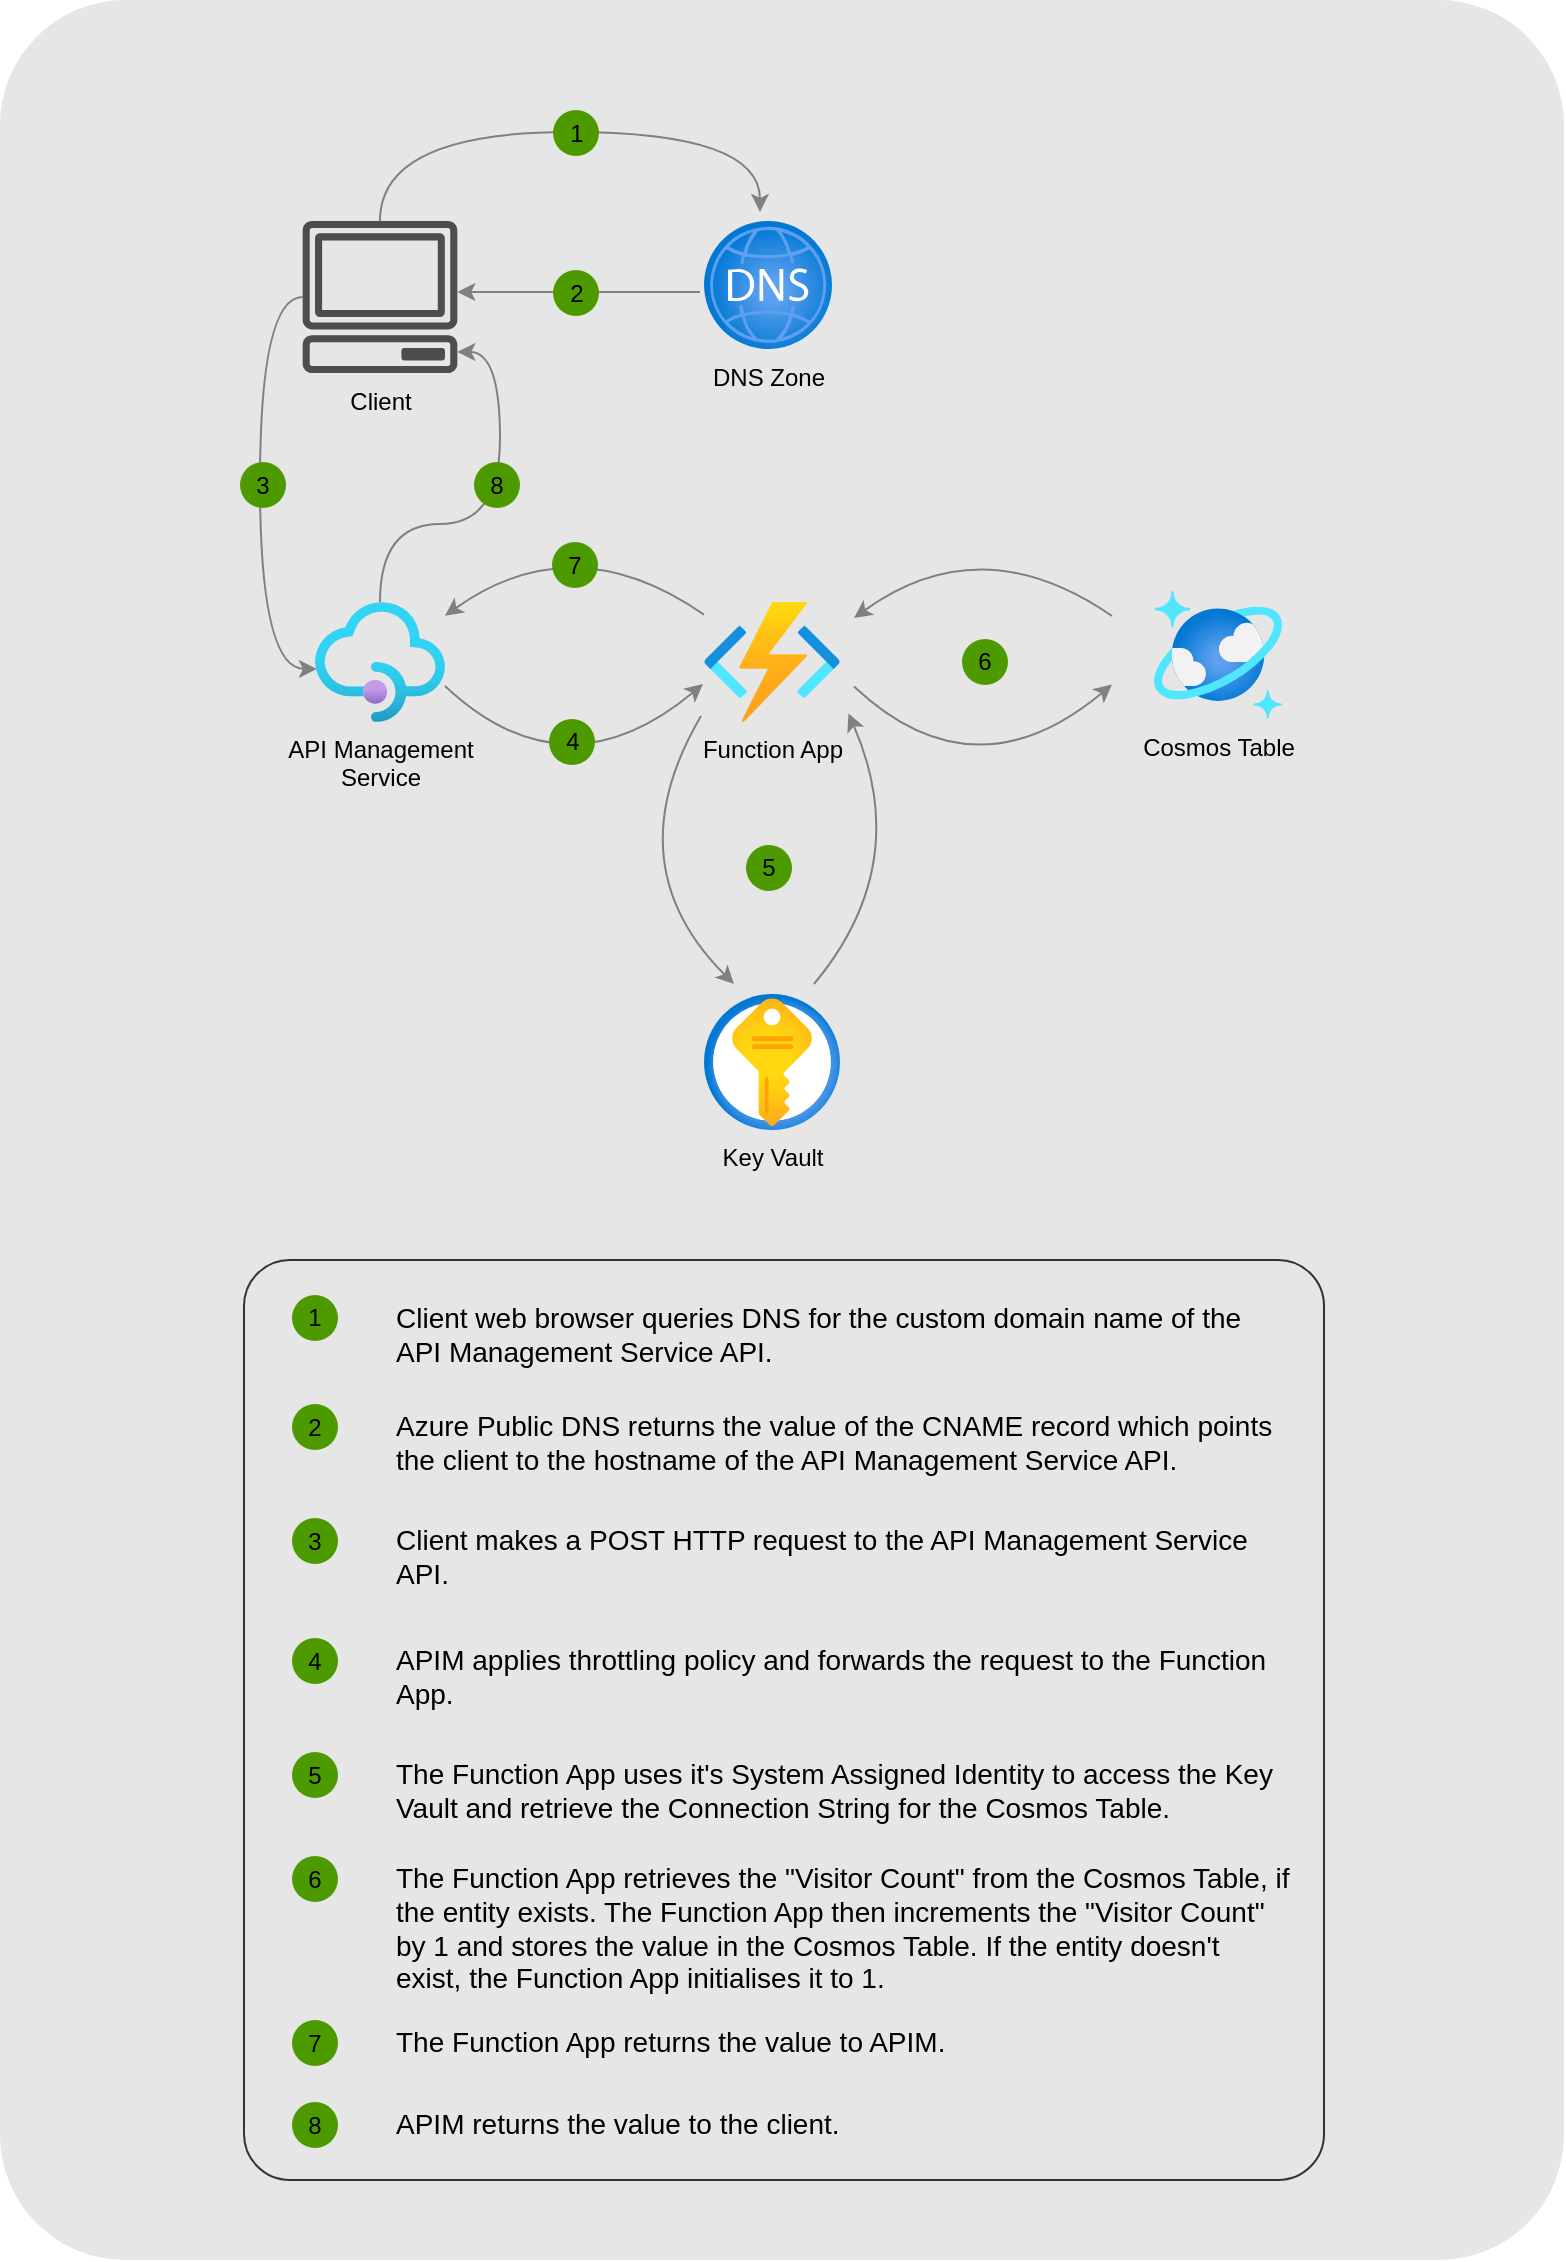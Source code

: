 <mxfile version="24.3.1" type="github">
  <diagram id="WI9T0HZ2pTsCkuznbFz-" name="Page-1">
    <mxGraphModel dx="1339" dy="751" grid="1" gridSize="10" guides="1" tooltips="1" connect="1" arrows="1" fold="1" page="1" pageScale="1" pageWidth="827" pageHeight="1169" math="0" shadow="0">
      <root>
        <mxCell id="0" />
        <mxCell id="1" parent="0" />
        <mxCell id="2" value="" style="rounded=1;shadow=0;glass=0;arcSize=8;fillStyle=solid;noLabel=1;fillColor=#E6E6E6;strokeColor=none;" parent="1" vertex="1">
          <mxGeometry x="18" y="20" width="782" height="1130" as="geometry" />
        </mxCell>
        <mxCell id="qhazRgXepDI2F2iA60wV-1" value="" style="rounded=1;whiteSpace=wrap;html=1;fontSize=22;labelBackgroundColor=none;fillColor=none;glass=0;fillStyle=solid;arcSize=5;strokeColor=#333333;" parent="1" vertex="1">
          <mxGeometry x="140" y="650" width="540" height="460" as="geometry" />
        </mxCell>
        <mxCell id="55kkj2fP2kc5KDoWpac7-20" value="" style="group;textShadow=1;fontColor=#1A1A1A;" parent="1" vertex="1" connectable="0">
          <mxGeometry x="164" y="667.5" width="498.5" height="36.5" as="geometry" />
        </mxCell>
        <mxCell id="qhazRgXepDI2F2iA60wV-11" value="&lt;span&gt;Client web browser queries DNS for the custom domain name of the API Management Service API.&lt;/span&gt;" style="text;html=1;align=left;verticalAlign=top;spacingTop=-4;fontSize=14;labelBackgroundColor=none;whiteSpace=wrap;fontColor=default;" parent="55kkj2fP2kc5KDoWpac7-20" vertex="1">
          <mxGeometry x="49.5" width="449" height="36.5" as="geometry" />
        </mxCell>
        <mxCell id="qhazRgXepDI2F2iA60wV-22" value="1" style="ellipse;whiteSpace=wrap;html=1;aspect=fixed;fillColor=#4D9900;strokeColor=none;labelBackgroundColor=none;" parent="55kkj2fP2kc5KDoWpac7-20" vertex="1">
          <mxGeometry width="23" height="23" as="geometry" />
        </mxCell>
        <mxCell id="55kkj2fP2kc5KDoWpac7-21" value="" style="group" parent="1" vertex="1" connectable="0">
          <mxGeometry x="164" y="722" width="499.5" height="43.5" as="geometry" />
        </mxCell>
        <mxCell id="qhazRgXepDI2F2iA60wV-12" value="&lt;span&gt;Azure Public DNS returns the value of the CNAME record which points the client to the hostname of the API Management Service API.&lt;/span&gt;" style="text;html=1;align=left;verticalAlign=top;spacingTop=-4;fontSize=14;labelBackgroundColor=none;whiteSpace=wrap;" parent="55kkj2fP2kc5KDoWpac7-21" vertex="1">
          <mxGeometry x="49.5" width="450" height="43.5" as="geometry" />
        </mxCell>
        <mxCell id="qhazRgXepDI2F2iA60wV-23" value="2" style="ellipse;whiteSpace=wrap;html=1;aspect=fixed;fillColor=#4D9900;strokeColor=none;labelBackgroundColor=none;" parent="55kkj2fP2kc5KDoWpac7-21" vertex="1">
          <mxGeometry width="23" height="23" as="geometry" />
        </mxCell>
        <mxCell id="55kkj2fP2kc5KDoWpac7-22" value="" style="group" parent="1" vertex="1" connectable="0">
          <mxGeometry x="164" y="779" width="499.5" height="45.5" as="geometry" />
        </mxCell>
        <mxCell id="qhazRgXepDI2F2iA60wV-13" value="&lt;span&gt;Client makes a POST HTTP request to the API Management Service API.&lt;/span&gt;" style="text;html=1;align=left;verticalAlign=top;spacingTop=-4;fontSize=14;labelBackgroundColor=none;whiteSpace=wrap;" parent="55kkj2fP2kc5KDoWpac7-22" vertex="1">
          <mxGeometry x="49.5" width="450" height="45.5" as="geometry" />
        </mxCell>
        <mxCell id="qhazRgXepDI2F2iA60wV-24" value="3" style="ellipse;whiteSpace=wrap;html=1;aspect=fixed;fillColor=#4D9900;strokeColor=none;labelBackgroundColor=none;" parent="55kkj2fP2kc5KDoWpac7-22" vertex="1">
          <mxGeometry width="23" height="23" as="geometry" />
        </mxCell>
        <mxCell id="55kkj2fP2kc5KDoWpac7-23" value="" style="group" parent="1" vertex="1" connectable="0">
          <mxGeometry x="164" y="839" width="499.5" height="41" as="geometry" />
        </mxCell>
        <mxCell id="qhazRgXepDI2F2iA60wV-14" value="&lt;span&gt;APIM applies throttling policy and forwards the request to the Function App.&lt;/span&gt;" style="text;html=1;align=left;verticalAlign=top;spacingTop=-4;fontSize=14;labelBackgroundColor=none;whiteSpace=wrap;" parent="55kkj2fP2kc5KDoWpac7-23" vertex="1">
          <mxGeometry x="49.5" width="450" height="41" as="geometry" />
        </mxCell>
        <mxCell id="qhazRgXepDI2F2iA60wV-25" value="4" style="ellipse;whiteSpace=wrap;html=1;aspect=fixed;fillColor=#4D9900;strokeColor=none;labelBackgroundColor=none;" parent="55kkj2fP2kc5KDoWpac7-23" vertex="1">
          <mxGeometry width="23" height="23" as="geometry" />
        </mxCell>
        <mxCell id="55kkj2fP2kc5KDoWpac7-24" value="" style="group" parent="1" vertex="1" connectable="0">
          <mxGeometry x="164" y="896" width="498.5" height="42.5" as="geometry" />
        </mxCell>
        <mxCell id="qhazRgXepDI2F2iA60wV-15" value="&lt;span&gt;The Function App uses it&#39;s System Assigned Identity to access the Key Vault and retrieve the Connection String for the Cosmos Table.&lt;/span&gt;" style="text;html=1;align=left;verticalAlign=top;spacingTop=-4;fontSize=14;labelBackgroundColor=none;whiteSpace=wrap;" parent="55kkj2fP2kc5KDoWpac7-24" vertex="1">
          <mxGeometry x="49.5" width="449" height="42.5" as="geometry" />
        </mxCell>
        <mxCell id="qhazRgXepDI2F2iA60wV-26" value="5" style="ellipse;whiteSpace=wrap;html=1;aspect=fixed;fillColor=#4D9900;strokeColor=none;labelBackgroundColor=none;" parent="55kkj2fP2kc5KDoWpac7-24" vertex="1">
          <mxGeometry width="23" height="23" as="geometry" />
        </mxCell>
        <mxCell id="55kkj2fP2kc5KDoWpac7-25" value="" style="group" parent="1" vertex="1" connectable="0">
          <mxGeometry x="164" y="948" width="499.5" height="79.5" as="geometry" />
        </mxCell>
        <mxCell id="qhazRgXepDI2F2iA60wV-16" value="&lt;span&gt;The Function App retrieves the &quot;Visitor Count&quot; from the Cosmos Table, if the entity exists. The Function App then increments the &quot;Visitor Count&quot; by 1 and stores the value in the Cosmos Table. If the entity doesn&#39;t exist, the Function App initialises it to 1.&lt;/span&gt;" style="text;html=1;align=left;verticalAlign=top;spacingTop=-4;fontSize=14;labelBackgroundColor=none;whiteSpace=wrap;" parent="55kkj2fP2kc5KDoWpac7-25" vertex="1">
          <mxGeometry x="49.5" width="450" height="79.5" as="geometry" />
        </mxCell>
        <mxCell id="qhazRgXepDI2F2iA60wV-27" value="6" style="ellipse;whiteSpace=wrap;html=1;aspect=fixed;fillColor=#4D9900;strokeColor=none;labelBackgroundColor=none;" parent="55kkj2fP2kc5KDoWpac7-25" vertex="1">
          <mxGeometry width="23" height="23" as="geometry" />
        </mxCell>
        <mxCell id="55kkj2fP2kc5KDoWpac7-26" value="" style="group" parent="1" vertex="1" connectable="0">
          <mxGeometry x="164" y="1030" width="498.5" height="30" as="geometry" />
        </mxCell>
        <mxCell id="qhazRgXepDI2F2iA60wV-17" value="&lt;span&gt;The Function App returns the value to APIM.&lt;/span&gt;" style="text;html=1;align=left;verticalAlign=top;spacingTop=-4;fontSize=14;labelBackgroundColor=none;whiteSpace=wrap;" parent="55kkj2fP2kc5KDoWpac7-26" vertex="1">
          <mxGeometry x="49.5" width="449" height="30" as="geometry" />
        </mxCell>
        <mxCell id="qhazRgXepDI2F2iA60wV-28" value="7" style="ellipse;whiteSpace=wrap;html=1;aspect=fixed;fillColor=#4D9900;strokeColor=none;labelBackgroundColor=none;" parent="55kkj2fP2kc5KDoWpac7-26" vertex="1">
          <mxGeometry width="23" height="23" as="geometry" />
        </mxCell>
        <mxCell id="55kkj2fP2kc5KDoWpac7-27" value="" style="group" parent="1" vertex="1" connectable="0">
          <mxGeometry x="164" y="1071" width="498.5" height="30" as="geometry" />
        </mxCell>
        <mxCell id="55kkj2fP2kc5KDoWpac7-18" value="&lt;span&gt;APIM returns the value to the client.&lt;/span&gt;" style="text;html=1;align=left;verticalAlign=top;spacingTop=-4;fontSize=14;labelBackgroundColor=none;whiteSpace=wrap;" parent="55kkj2fP2kc5KDoWpac7-27" vertex="1">
          <mxGeometry x="49.5" width="449" height="30" as="geometry" />
        </mxCell>
        <mxCell id="55kkj2fP2kc5KDoWpac7-19" value="8" style="ellipse;whiteSpace=wrap;html=1;aspect=fixed;fillColor=#4D9900;strokeColor=none;labelBackgroundColor=none;" parent="55kkj2fP2kc5KDoWpac7-27" vertex="1">
          <mxGeometry width="23" height="23" as="geometry" />
        </mxCell>
        <mxCell id="AcxdMaKK0mU5kZiv2lnr-41" style="edgeStyle=elbowEdgeStyle;rounded=0;orthogonalLoop=1;jettySize=auto;elbow=vertical;html=1;strokeColor=#808080;exitX=-0.031;exitY=0.555;exitDx=0;exitDy=0;exitPerimeter=0;" parent="1" source="juHsk3jinzTreZJwjGsc-8" target="55kkj2fP2kc5KDoWpac7-1" edge="1">
          <mxGeometry relative="1" as="geometry">
            <mxPoint x="312.5" y="358" as="sourcePoint" />
            <mxPoint x="527.5" y="358" as="targetPoint" />
          </mxGeometry>
        </mxCell>
        <mxCell id="AcxdMaKK0mU5kZiv2lnr-48" style="rounded=0;orthogonalLoop=1;jettySize=auto;elbow=vertical;html=1;strokeColor=#808080;curved=1;" parent="1" source="juHsk3jinzTreZJwjGsc-5" target="juHsk3jinzTreZJwjGsc-9" edge="1">
          <mxGeometry relative="1" as="geometry">
            <mxPoint x="380.098" y="274" as="sourcePoint" />
            <mxPoint x="246.66" y="343.76" as="targetPoint" />
            <Array as="points">
              <mxPoint x="305" y="282" />
            </Array>
          </mxGeometry>
        </mxCell>
        <mxCell id="AcxdMaKK0mU5kZiv2lnr-42" style="edgeStyle=orthogonalEdgeStyle;rounded=0;orthogonalLoop=1;jettySize=auto;elbow=vertical;html=1;strokeColor=#808080;curved=1;" parent="1" source="55kkj2fP2kc5KDoWpac7-1" edge="1">
          <mxGeometry relative="1" as="geometry">
            <mxPoint x="398" y="126" as="targetPoint" />
            <Array as="points">
              <mxPoint x="208" y="86" />
              <mxPoint x="398" y="86" />
            </Array>
          </mxGeometry>
        </mxCell>
        <mxCell id="AcxdMaKK0mU5kZiv2lnr-43" style="edgeStyle=elbowEdgeStyle;rounded=0;orthogonalLoop=1;jettySize=auto;elbow=vertical;html=1;strokeColor=#808080;entryX=0.015;entryY=0.558;entryDx=0;entryDy=0;entryPerimeter=0;curved=1;" parent="1" source="55kkj2fP2kc5KDoWpac7-1" target="juHsk3jinzTreZJwjGsc-9" edge="1">
          <mxGeometry relative="1" as="geometry">
            <mxPoint x="338" y="369.5" as="sourcePoint" />
            <mxPoint x="338" y="594.25" as="targetPoint" />
            <Array as="points">
              <mxPoint x="148" y="246" />
            </Array>
          </mxGeometry>
        </mxCell>
        <mxCell id="RLjyjs_sm2IHfBNOWAbh-1" value="3" style="ellipse;whiteSpace=wrap;html=1;aspect=fixed;fillColor=#4D9900;strokeColor=none;labelBackgroundColor=none;" parent="1" vertex="1">
          <mxGeometry x="138" y="251" width="23" height="23" as="geometry" />
        </mxCell>
        <mxCell id="RLjyjs_sm2IHfBNOWAbh-3" value="1" style="ellipse;whiteSpace=wrap;html=1;aspect=fixed;fillColor=#4D9900;strokeColor=none;labelBackgroundColor=none;" parent="1" vertex="1">
          <mxGeometry x="294.5" y="75" width="23" height="23" as="geometry" />
        </mxCell>
        <mxCell id="RLjyjs_sm2IHfBNOWAbh-4" value="2" style="ellipse;whiteSpace=wrap;html=1;aspect=fixed;fillColor=#4D9900;strokeColor=none;labelBackgroundColor=none;" parent="1" vertex="1">
          <mxGeometry x="294.5" y="155" width="23" height="23" as="geometry" />
        </mxCell>
        <mxCell id="juHsk3jinzTreZJwjGsc-5" value="Function App" style="image;aspect=fixed;html=1;points=[];align=center;fontSize=12;image=img/lib/azure2/compute/Function_Apps.svg;labelBackgroundColor=none;" parent="1" vertex="1">
          <mxGeometry x="370" y="321" width="68" height="60" as="geometry" />
        </mxCell>
        <mxCell id="juHsk3jinzTreZJwjGsc-6" value="Cosmos Table" style="image;aspect=fixed;html=1;points=[];align=center;fontSize=12;image=img/lib/azure2/databases/Azure_Cosmos_DB.svg;labelBackgroundColor=none;" parent="1" vertex="1">
          <mxGeometry x="595" y="315.5" width="64" height="64" as="geometry" />
        </mxCell>
        <mxCell id="juHsk3jinzTreZJwjGsc-7" value="Key Vault" style="image;aspect=fixed;html=1;points=[];align=center;fontSize=12;image=img/lib/azure2/security/Key_Vaults.svg;labelBackgroundColor=none;labelBorderColor=none;fontColor=default;" parent="1" vertex="1">
          <mxGeometry x="370" y="517" width="68" height="68" as="geometry" />
        </mxCell>
        <mxCell id="juHsk3jinzTreZJwjGsc-8" value="DNS Zone" style="image;aspect=fixed;html=1;points=[];align=center;fontSize=12;image=img/lib/azure2/networking/DNS_Zones.svg;labelBackgroundColor=none;" parent="1" vertex="1">
          <mxGeometry x="370" y="130.5" width="64" height="64" as="geometry" />
        </mxCell>
        <mxCell id="55kkj2fP2kc5KDoWpac7-5" style="edgeStyle=orthogonalEdgeStyle;rounded=0;orthogonalLoop=1;jettySize=auto;html=1;curved=1;strokeColor=#808080;" parent="1" source="juHsk3jinzTreZJwjGsc-9" target="55kkj2fP2kc5KDoWpac7-1" edge="1">
          <mxGeometry relative="1" as="geometry">
            <Array as="points">
              <mxPoint x="208" y="282" />
              <mxPoint x="268" y="282" />
              <mxPoint x="268" y="196" />
            </Array>
          </mxGeometry>
        </mxCell>
        <mxCell id="juHsk3jinzTreZJwjGsc-9" value="API Management&lt;div&gt;Service&lt;/div&gt;" style="image;aspect=fixed;html=1;points=[];align=center;fontSize=12;image=img/lib/azure2/app_services/API_Management_Services.svg;labelBackgroundColor=none;" parent="1" vertex="1">
          <mxGeometry x="175.5" y="321" width="65" height="60" as="geometry" />
        </mxCell>
        <mxCell id="55kkj2fP2kc5KDoWpac7-1" value="Client" style="sketch=0;outlineConnect=0;dashed=0;verticalLabelPosition=bottom;verticalAlign=top;align=center;html=1;fontSize=12;fontStyle=0;aspect=fixed;pointerEvents=1;shape=mxgraph.aws4.client;labelBackgroundColor=none;fillColor=#4D4D4D;" parent="1" vertex="1">
          <mxGeometry x="169" y="130.5" width="78" height="76" as="geometry" />
        </mxCell>
        <mxCell id="55kkj2fP2kc5KDoWpac7-8" style="rounded=0;orthogonalLoop=1;jettySize=auto;elbow=vertical;html=1;strokeColor=#808080;curved=1;" parent="1" edge="1">
          <mxGeometry relative="1" as="geometry">
            <mxPoint x="240.5" y="363" as="sourcePoint" />
            <mxPoint x="369.5" y="362" as="targetPoint" />
            <Array as="points">
              <mxPoint x="300.5" y="419.5" />
            </Array>
          </mxGeometry>
        </mxCell>
        <mxCell id="RLjyjs_sm2IHfBNOWAbh-5" value="4" style="ellipse;whiteSpace=wrap;html=1;aspect=fixed;fillColor=#4D9900;strokeColor=none;labelBackgroundColor=none;" parent="1" vertex="1">
          <mxGeometry x="292.5" y="379.5" width="23" height="23" as="geometry" />
        </mxCell>
        <mxCell id="55kkj2fP2kc5KDoWpac7-10" style="rounded=0;orthogonalLoop=1;jettySize=auto;elbow=vertical;html=1;strokeColor=#808080;entryX=1.062;entryY=0.929;entryDx=0;entryDy=0;entryPerimeter=0;curved=1;" parent="1" target="juHsk3jinzTreZJwjGsc-5" edge="1">
          <mxGeometry relative="1" as="geometry">
            <mxPoint x="425" y="512" as="sourcePoint" />
            <mxPoint x="412" y="382" as="targetPoint" />
            <Array as="points">
              <mxPoint x="475" y="452" />
            </Array>
          </mxGeometry>
        </mxCell>
        <mxCell id="AcxdMaKK0mU5kZiv2lnr-47" style="rounded=0;orthogonalLoop=1;jettySize=auto;elbow=vertical;html=1;strokeColor=#808080;exitX=-0.022;exitY=0.95;exitDx=0;exitDy=0;exitPerimeter=0;curved=1;" parent="1" source="juHsk3jinzTreZJwjGsc-5" edge="1">
          <mxGeometry relative="1" as="geometry">
            <mxPoint x="485" y="412.5" as="sourcePoint" />
            <mxPoint x="385" y="512" as="targetPoint" />
            <Array as="points">
              <mxPoint x="325" y="452" />
            </Array>
          </mxGeometry>
        </mxCell>
        <mxCell id="RLjyjs_sm2IHfBNOWAbh-6" value="5" style="ellipse;whiteSpace=wrap;html=1;aspect=fixed;fillColor=#4D9900;strokeColor=none;labelBackgroundColor=none;" parent="1" vertex="1">
          <mxGeometry x="391" y="442.5" width="23" height="23" as="geometry" />
        </mxCell>
        <mxCell id="55kkj2fP2kc5KDoWpac7-12" style="rounded=0;orthogonalLoop=1;jettySize=auto;elbow=vertical;html=1;strokeColor=#808080;curved=1;" parent="1" edge="1">
          <mxGeometry relative="1" as="geometry">
            <mxPoint x="574" y="328" as="sourcePoint" />
            <mxPoint x="445" y="329" as="targetPoint" />
            <Array as="points">
              <mxPoint x="509" y="283" />
            </Array>
          </mxGeometry>
        </mxCell>
        <mxCell id="55kkj2fP2kc5KDoWpac7-13" style="rounded=0;orthogonalLoop=1;jettySize=auto;elbow=vertical;html=1;strokeColor=#808080;curved=1;" parent="1" edge="1">
          <mxGeometry relative="1" as="geometry">
            <mxPoint x="445" y="363.25" as="sourcePoint" />
            <mxPoint x="574" y="362.25" as="targetPoint" />
            <Array as="points">
              <mxPoint x="505" y="419.75" />
            </Array>
          </mxGeometry>
        </mxCell>
        <mxCell id="RLjyjs_sm2IHfBNOWAbh-11" value="7" style="ellipse;whiteSpace=wrap;html=1;aspect=fixed;fillColor=#4D9900;strokeColor=none;labelBackgroundColor=none;" parent="1" vertex="1">
          <mxGeometry x="294" y="291" width="23" height="23" as="geometry" />
        </mxCell>
        <mxCell id="RLjyjs_sm2IHfBNOWAbh-10" value="6" style="ellipse;whiteSpace=wrap;html=1;aspect=fixed;fillColor=#4D9900;strokeColor=none;labelBackgroundColor=none;" parent="1" vertex="1">
          <mxGeometry x="499" y="339.5" width="23" height="23" as="geometry" />
        </mxCell>
        <mxCell id="55kkj2fP2kc5KDoWpac7-14" value="8" style="ellipse;whiteSpace=wrap;html=1;aspect=fixed;fillColor=#4D9900;strokeColor=none;labelBackgroundColor=none;" parent="1" vertex="1">
          <mxGeometry x="255" y="251" width="23" height="23" as="geometry" />
        </mxCell>
      </root>
    </mxGraphModel>
  </diagram>
</mxfile>
